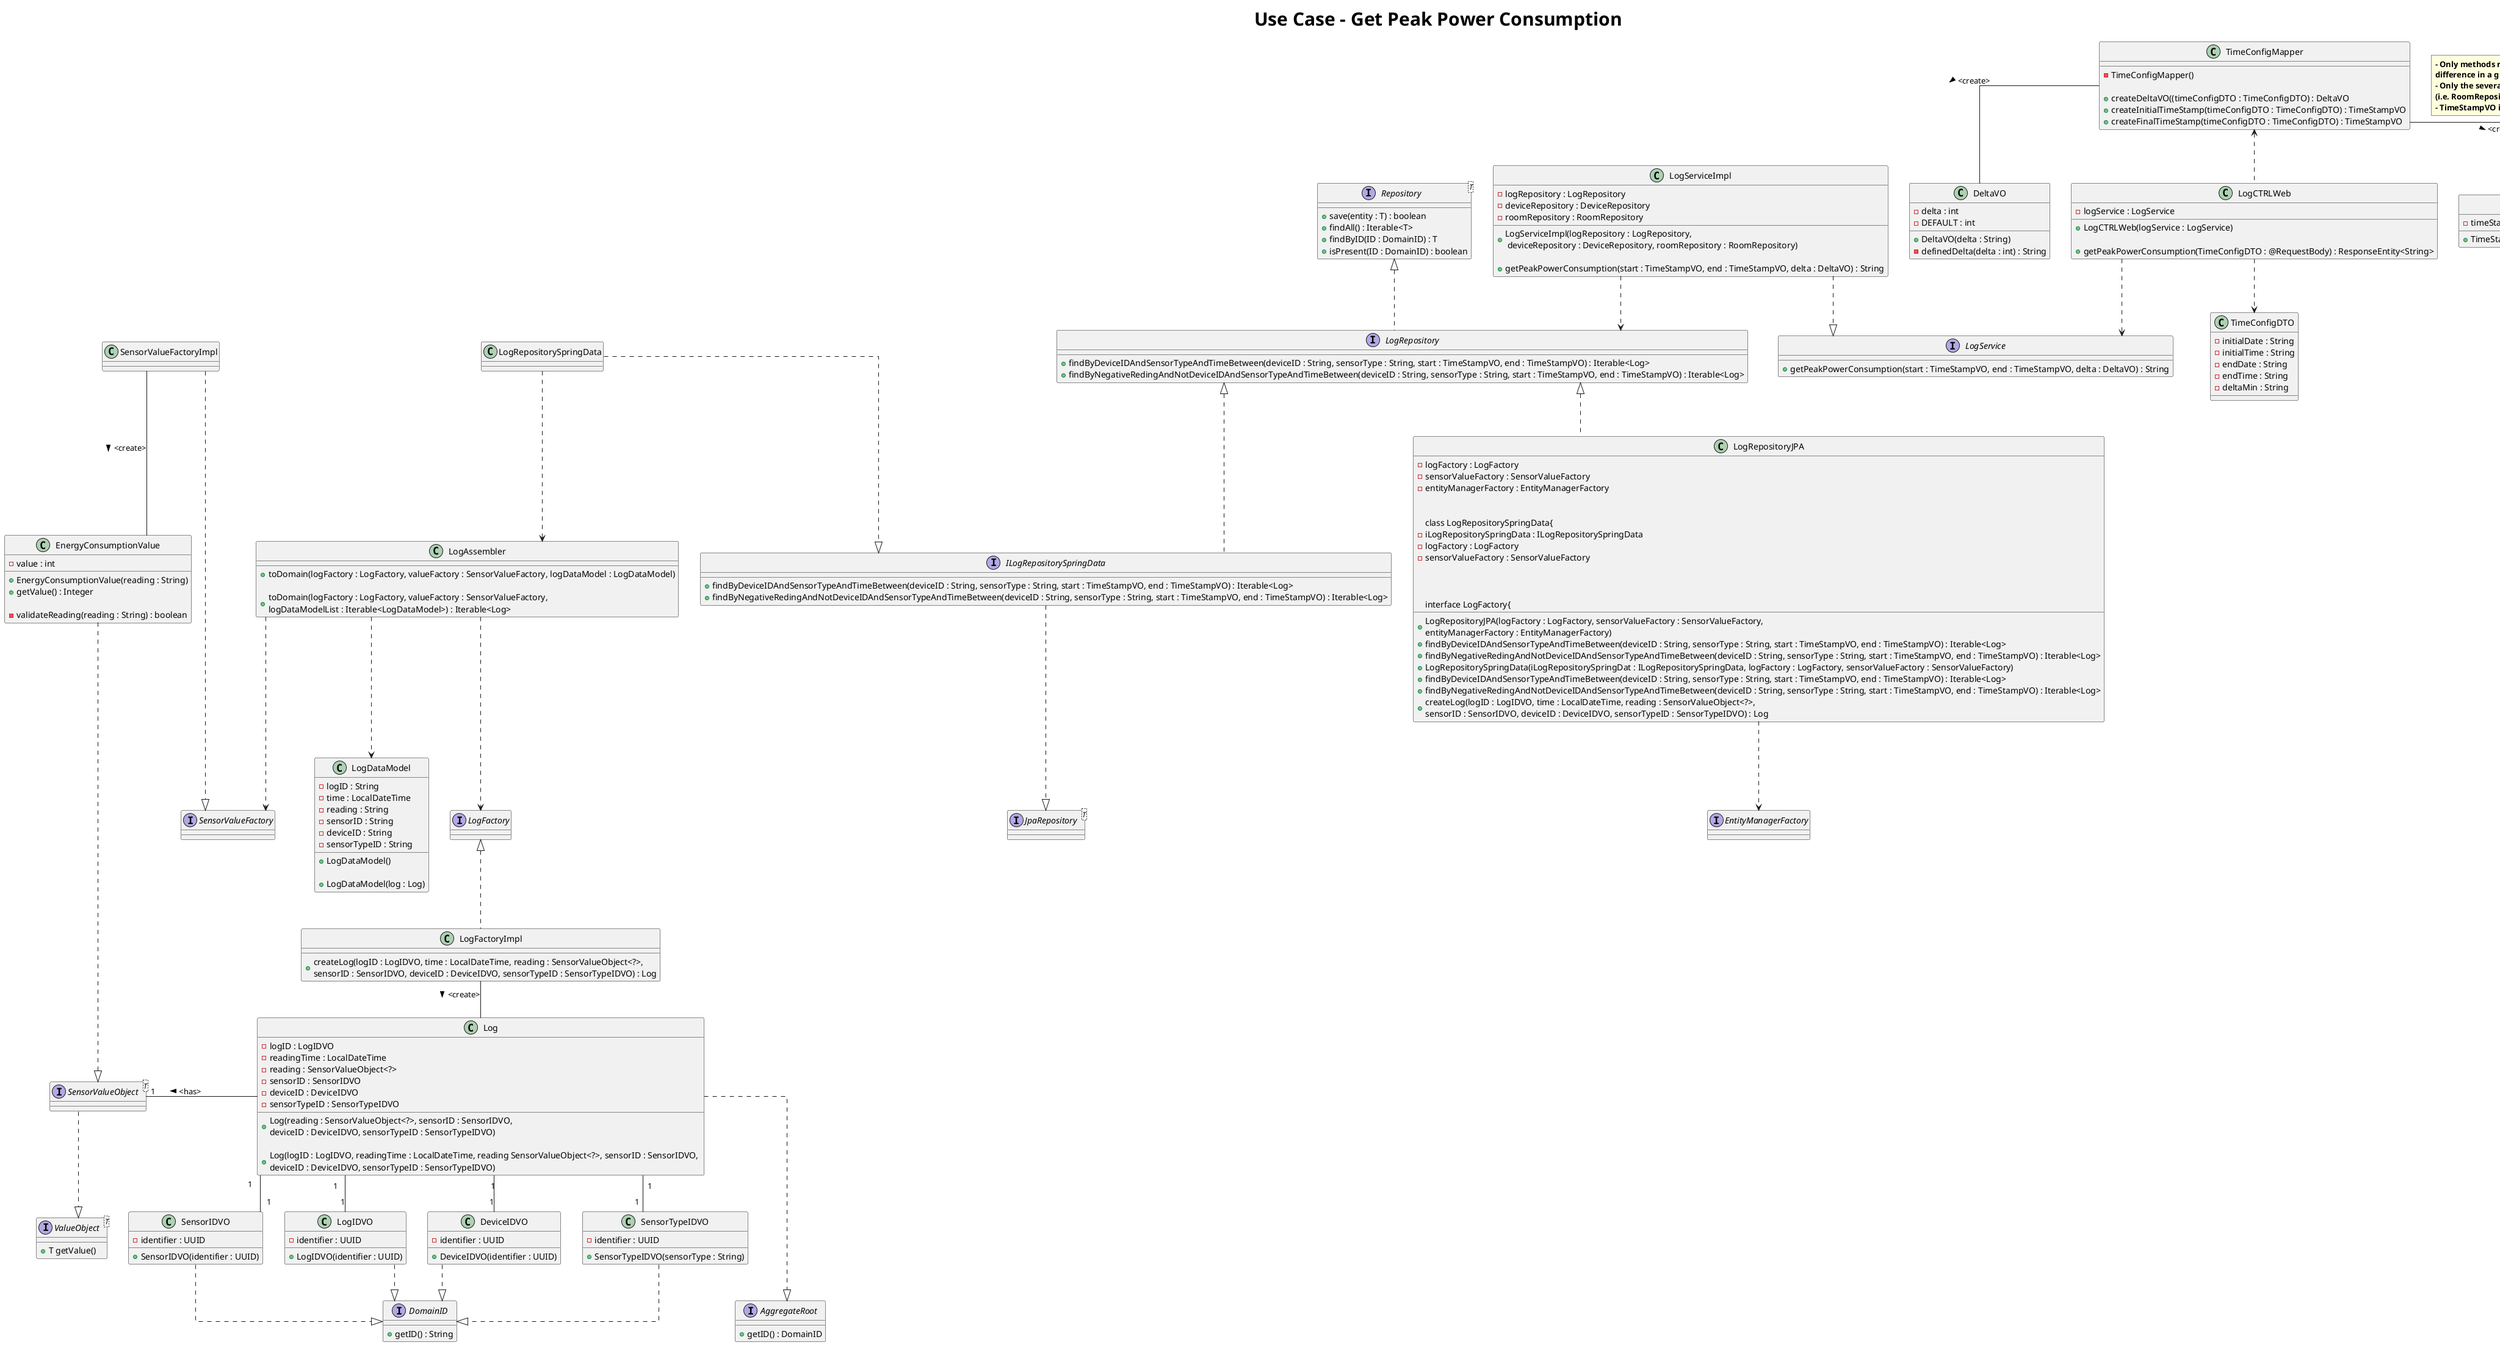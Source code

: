 @startuml

title <size: 30> Use Case - Get Peak Power Consumption

note "<b>- Only methods related to 'get peak power consumption \n<b>difference in a given period' use case are represented.\n<b>- Only the several implementations of LogRepository are representated\n<b>(i.e. RoomRepository and DeviceRepository implementation types were omitted.\n<b>- TimeStampVO implements ValueObject interface, this relation is abstracted to improve diagram readability" as N1

skinparam linetype ortho


LogCTRLWeb .up.> TimeConfigMapper
    LogCTRLWeb ..> TimeConfigDTO
    TimeConfigMapper -- TimeStampVO : <create> >
    TimeConfigMapper -- DeltaVO : <create> >



LogCTRLWeb ..> LogService
    LogServiceImpl ..|> LogService
    LogServiceImpl ..> LogRepository

LogRepository .up.|> Repository
LogRepositoryJPA .up.|> LogRepository
    LogRepositoryJPA ..> EntityManagerFactory
    LogFactoryImpl .up.|> LogFactory


ILogRepositorySpringData .up.|> LogRepository
    LogRepositorySpringData ..|> ILogRepositorySpringData
    LogRepositorySpringData ..> LogAssembler

ILogRepositorySpringData ..|> JpaRepository

LogAssembler ..> LogFactory
LogAssembler ..> SensorValueFactory
EnergyConsumptionValue ....|> SensorValueObject
SensorValueFactoryImpl -- EnergyConsumptionValue : <create> >
LogFactoryImpl -- Log : <create> >
LogAssembler ..> LogDataModel

Log "1" -- "1" LogIDVO
Log  -left- "1" SensorValueObject :  > <has>
Log "1" -- "1" SensorIDVO
Log "1" -- "1" DeviceIDVO
Log "1" -- "1" SensorTypeIDVO

Log ...|> AggregateRoot

DomainID <|.up. DeviceIDVO
DomainID <|.up. LogIDVO
DomainID <|.up. SensorIDVO
DomainID <|.up. SensorTypeIDVO
ValueObject <|.up. SensorValueObject

SensorValueFactoryImpl ..|> SensorValueFactory

interface JpaRepository<T>

interface EntityManagerFactory

interface Repository<T> {
    + save(entity : T) : boolean
    + findAll() : Iterable<T>
    + findByID(ID : DomainID) : T
    + isPresent(ID : DomainID) : boolean
}


interface LogRepository {

    + findByDeviceIDAndSensorTypeAndTimeBetween(deviceID : String, sensorType : String, start : TimeStampVO, end : TimeStampVO) : Iterable<Log>
    + findByNegativeRedingAndNotDeviceIDAndSensorTypeAndTimeBetween(deviceID : String, sensorType : String, start : TimeStampVO, end : TimeStampVO) : Iterable<Log>



}

class LogRepositoryJPA{
    - logFactory : LogFactory
    - sensorValueFactory : SensorValueFactory
    - entityManagerFactory : EntityManagerFactory

    + LogRepositoryJPA(logFactory : LogFactory, sensorValueFactory : SensorValueFactory, \nentityManagerFactory : EntityManagerFactory)
    + findByDeviceIDAndSensorTypeAndTimeBetween(deviceID : String, sensorType : String, start : TimeStampVO, end : TimeStampVO) : Iterable<Log>
    + findByNegativeRedingAndNotDeviceIDAndSensorTypeAndTimeBetween(deviceID : String, sensorType : String, start : TimeStampVO, end : TimeStampVO) : Iterable<Log>

class LogRepositorySpringData{
    - iLogRepositorySpringData : ILogRepositorySpringData
    - logFactory : LogFactory
    - sensorValueFactory : SensorValueFactory

    + LogRepositorySpringData(iLogRepositorySpringDat : ILogRepositorySpringData, logFactory : LogFactory, sensorValueFactory : SensorValueFactory)
    + findByDeviceIDAndSensorTypeAndTimeBetween(deviceID : String, sensorType : String, start : TimeStampVO, end : TimeStampVO) : Iterable<Log>
    + findByNegativeRedingAndNotDeviceIDAndSensorTypeAndTimeBetween(deviceID : String, sensorType : String, start : TimeStampVO, end : TimeStampVO) : Iterable<Log>


interface LogFactory{
    + createLog(logID : LogIDVO, time : LocalDateTime, reading : SensorValueObject<?>, \nsensorID : SensorIDVO, deviceID : DeviceIDVO, sensorTypeID : SensorTypeIDVO) : Log
}

class LogFactoryImpl{
    + createLog(logID : LogIDVO, time : LocalDateTime, reading : SensorValueObject<?>, \nsensorID : SensorIDVO, deviceID : DeviceIDVO, sensorTypeID : SensorTypeIDVO) : Log
}



interface LogService {
    + getPeakPowerConsumption(start : TimeStampVO, end : TimeStampVO, delta : DeltaVO) : String
}

class LogServiceImpl {
    - logRepository : LogRepository
    - deviceRepository : DeviceRepository
    - roomRepository : RoomRepository

    + LogServiceImpl(logRepository : LogRepository,\n deviceRepository : DeviceRepository, roomRepository : RoomRepository)

    + getPeakPowerConsumption(start : TimeStampVO, end : TimeStampVO, delta : DeltaVO) : String
    }

class LogCTRLWeb {
    - logService : LogService

    + LogCTRLWeb(logService : LogService)

    + getPeakPowerConsumption(TimeConfigDTO : @RequestBody) : ResponseEntity<String>
}

class DeviceIDVO {
    - identifier : UUID

    + DeviceIDVO(identifier : UUID)
}

class SensorIDVO {
  - identifier : UUID

    + SensorIDVO(identifier : UUID)
    }

class SensorTypeIDVO {
  - identifier : UUID

    + SensorTypeIDVO(sensorType : String)
    }

class LogIDVO {
  - identifier : UUID

    + LogIDVO(identifier : UUID)
    }


class TimeConfigMapper{
    - TimeConfigMapper()

    + createDeltaVO((timeConfigDTO : TimeConfigDTO) : DeltaVO
    + createInitialTimeStamp(timeConfigDTO : TimeConfigDTO) : TimeStampVO
    + createFinalTimeStamp(timeConfigDTO : TimeConfigDTO) : TimeStampVO
}

class TimeStampVO{
    - timeStamp : LocalDateTime

    + TimeStampVO(localDateTime : LocalDateTime)
}


class TimeConfigDTO{
    - initialDate : String
    - initialTime : String
    - endDate : String
    - endTime : String
    - deltaMin : String

}


class LogDataModel {
    - logID : String
    - time : LocalDateTime
    - reading : String
    - sensorID : String
    - deviceID : String
    - sensorTypeID : String

    + LogDataModel()

    + LogDataModel(log : Log)
}

class LogAssembler {
    + toDomain(logFactory : LogFactory, valueFactory : SensorValueFactory, logDataModel : LogDataModel)

    + toDomain(logFactory : LogFactory, valueFactory : SensorValueFactory, \nlogDataModelList : Iterable<LogDataModel>) : Iterable<Log>
}

class Log{
    - logID : LogIDVO
    - readingTime : LocalDateTime
    - reading : SensorValueObject<?>
    - sensorID : SensorIDVO
    - deviceID : DeviceIDVO
    - sensorTypeID : SensorTypeIDVO

    + Log(reading : SensorValueObject<?>, sensorID : SensorIDVO, \ndeviceID : DeviceIDVO, sensorTypeID : SensorTypeIDVO)

    + Log(logID : LogIDVO, readingTime : LocalDateTime, reading SensorValueObject<?>, sensorID : SensorIDVO, \ndeviceID : DeviceIDVO, sensorTypeID : SensorTypeIDVO)

}

class EnergyConsumptionValue{
    - value : int
    + EnergyConsumptionValue(reading : String)
    + getValue() : Integer

    - validateReading(reading : String) : boolean
}

interface SensorValueObject<T>

interface ValueObject<T>{
    + T getValue()
}

class DeltaVO{
    - delta : int
    - DEFAULT : int

    + DeltaVO(delta : String)
    - definedDelta(delta : int) : String
}

interface DomainID {
    + getID() : String
}


interface AggregateRoot {
    + getID() : DomainID
}

interface ILogRepositorySpringData{
    + findByDeviceIDAndSensorTypeAndTimeBetween(deviceID : String, sensorType : String, start : TimeStampVO, end : TimeStampVO) : Iterable<Log>
    + findByNegativeRedingAndNotDeviceIDAndSensorTypeAndTimeBetween(deviceID : String, sensorType : String, start : TimeStampVO, end : TimeStampVO) : Iterable<Log>
    }

interface LogFactory

interface SensorValueFactory
@enduml